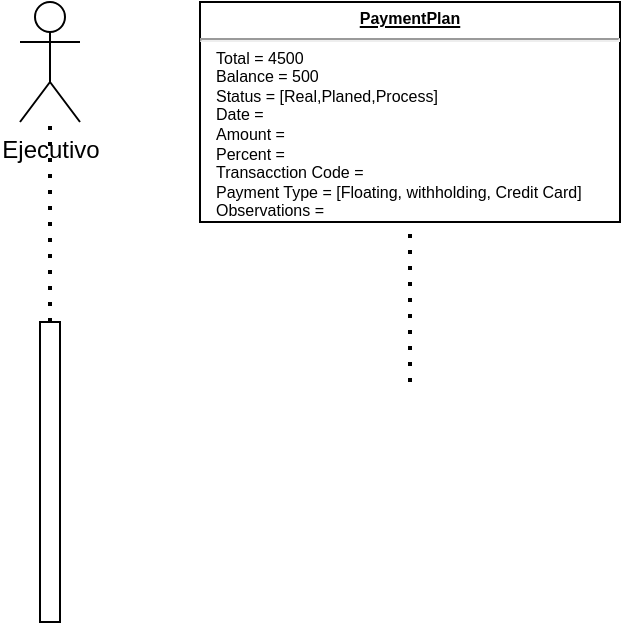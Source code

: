 <mxfile version="21.1.0" type="github">
  <diagram name="Página-1" id="pzdx3Y8yiVqQuR7hvQ3V">
    <mxGraphModel dx="1077" dy="670" grid="1" gridSize="10" guides="1" tooltips="1" connect="1" arrows="1" fold="1" page="1" pageScale="1" pageWidth="827" pageHeight="1169" math="0" shadow="0">
      <root>
        <mxCell id="0" />
        <mxCell id="1" parent="0" />
        <mxCell id="82q-a19smasViUKn8oLQ-1" value="Ejecutivo&lt;br&gt;" style="shape=umlActor;verticalLabelPosition=bottom;verticalAlign=top;html=1;outlineConnect=0;" vertex="1" parent="1">
          <mxGeometry x="70" y="90" width="30" height="60" as="geometry" />
        </mxCell>
        <mxCell id="82q-a19smasViUKn8oLQ-2" value="" style="endArrow=none;dashed=1;html=1;dashPattern=1 3;strokeWidth=2;rounded=0;" edge="1" parent="1" source="82q-a19smasViUKn8oLQ-3" target="82q-a19smasViUKn8oLQ-1">
          <mxGeometry width="50" height="50" relative="1" as="geometry">
            <mxPoint x="85" y="220" as="sourcePoint" />
            <mxPoint x="430" y="370" as="targetPoint" />
          </mxGeometry>
        </mxCell>
        <mxCell id="82q-a19smasViUKn8oLQ-3" value="" style="html=1;points=[];perimeter=orthogonalPerimeter;outlineConnect=0;targetShapes=umlLifeline;portConstraint=eastwest;newEdgeStyle={&quot;edgeStyle&quot;:&quot;elbowEdgeStyle&quot;,&quot;elbow&quot;:&quot;vertical&quot;,&quot;curved&quot;:0,&quot;rounded&quot;:0};" vertex="1" parent="1">
          <mxGeometry x="80" y="250" width="10" height="150" as="geometry" />
        </mxCell>
        <mxCell id="82q-a19smasViUKn8oLQ-4" value="&lt;p style=&quot;margin: 4px 0px 0px; text-align: center; text-decoration: underline; font-size: 8px;&quot;&gt;&lt;b style=&quot;font-size: 8px;&quot;&gt;PaymentPlan&lt;/b&gt;&lt;/p&gt;&lt;hr style=&quot;font-size: 8px;&quot;&gt;&lt;p style=&quot;margin: 0px 0px 0px 8px; font-size: 8px;&quot;&gt;Total = 4500&lt;br style=&quot;font-size: 8px;&quot;&gt;Balance = 500&lt;br style=&quot;font-size: 8px;&quot;&gt;Status = [Real,Planed,Process]&lt;/p&gt;&lt;p style=&quot;margin: 0px 0px 0px 8px; font-size: 8px;&quot;&gt;Date =&amp;nbsp;&lt;/p&gt;&lt;p style=&quot;margin: 0px 0px 0px 8px; font-size: 8px;&quot;&gt;Amount =&lt;/p&gt;&lt;p style=&quot;margin: 0px 0px 0px 8px; font-size: 8px;&quot;&gt;Percent =&lt;/p&gt;&lt;p style=&quot;margin: 0px 0px 0px 8px; font-size: 8px;&quot;&gt;Transacction Code =&lt;/p&gt;&lt;p style=&quot;margin: 0px 0px 0px 8px; font-size: 8px;&quot;&gt;Payment Type = [Floating, withholding, Credit Card]&lt;/p&gt;&lt;p style=&quot;margin: 0px 0px 0px 8px; font-size: 8px;&quot;&gt;Observations =&lt;/p&gt;&lt;p style=&quot;margin: 0px 0px 0px 8px; font-size: 8px;&quot;&gt;&lt;br style=&quot;font-size: 8px;&quot;&gt;&lt;/p&gt;" style="verticalAlign=top;align=left;overflow=fill;fontSize=8;fontFamily=Helvetica;html=1;whiteSpace=wrap;" vertex="1" parent="1">
          <mxGeometry x="160" y="90" width="210" height="110" as="geometry" />
        </mxCell>
        <mxCell id="82q-a19smasViUKn8oLQ-5" value="" style="endArrow=none;dashed=1;html=1;dashPattern=1 3;strokeWidth=2;rounded=0;" edge="1" parent="1" target="82q-a19smasViUKn8oLQ-4">
          <mxGeometry width="50" height="50" relative="1" as="geometry">
            <mxPoint x="265" y="280" as="sourcePoint" />
            <mxPoint x="400" y="360" as="targetPoint" />
            <Array as="points">
              <mxPoint x="265" y="250" />
            </Array>
          </mxGeometry>
        </mxCell>
      </root>
    </mxGraphModel>
  </diagram>
</mxfile>
